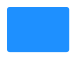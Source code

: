 @startuml

skinparam ClassBackgroundColor #DodgerBlue
skinparam ClassFontColor #DodgerBlue
skinparam ClassBorderColor #DodgerBlue

skinparam ClassStereotypeFontSize 0
skinparam CircledCharacterFontSize 0
skinparam CircledCharacterRadius 0
skinparam ClassBorderThickness 0
skinparam Shadowing false

class Dummy

@enduml